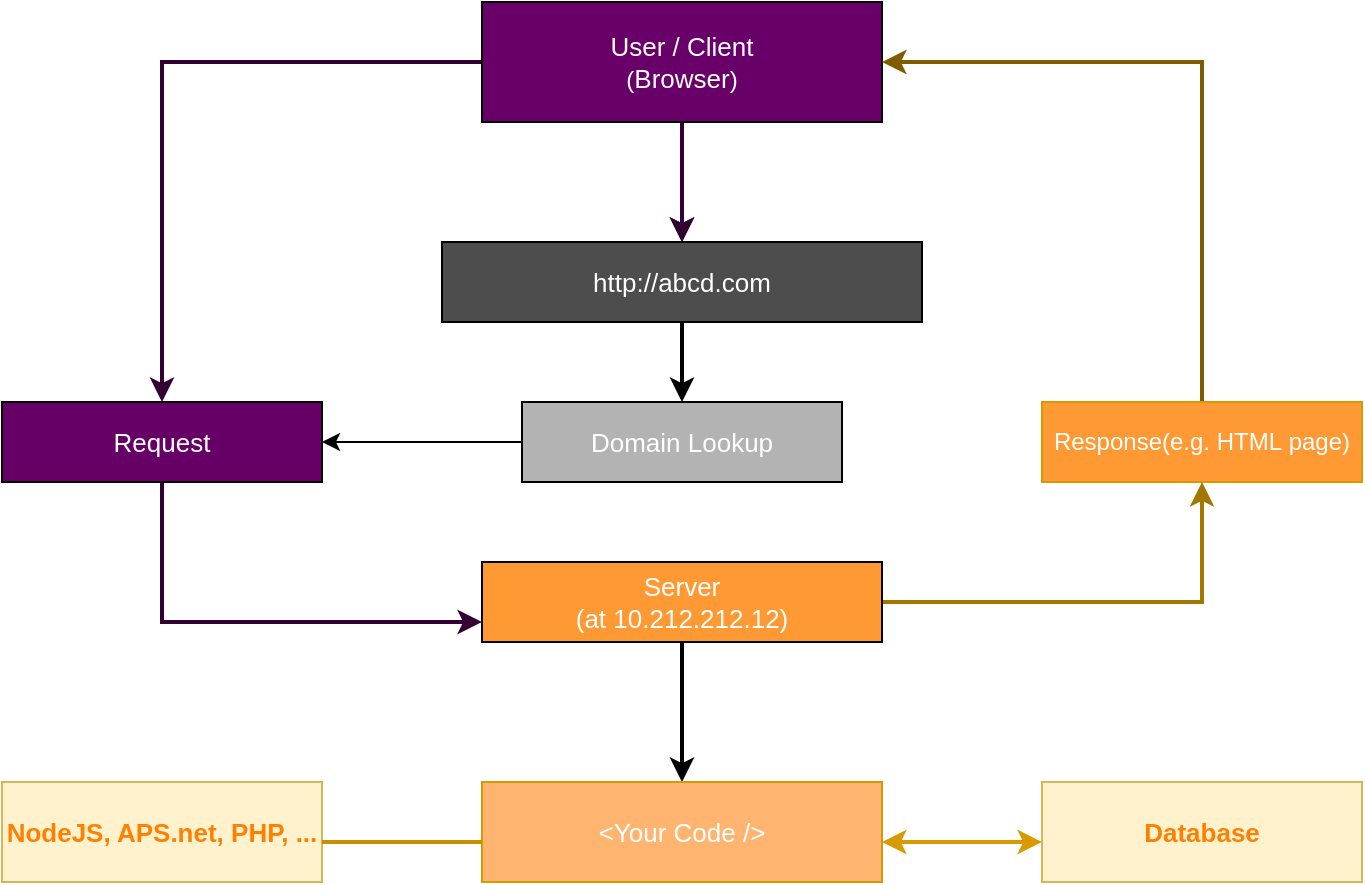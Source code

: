 <mxfile version="18.0.2" type="github">
  <diagram id="kgpKYQtTHZ0yAKxKKP6v" name="Page-1">
    <mxGraphModel dx="782" dy="468" grid="1" gridSize="10" guides="1" tooltips="1" connect="1" arrows="1" fold="1" page="1" pageScale="1" pageWidth="850" pageHeight="1100" math="0" shadow="0">
      <root>
        <mxCell id="0" />
        <mxCell id="1" parent="0" />
        <mxCell id="v9KAxq6xR9OopSHGzDlh-16" value="" style="edgeStyle=orthogonalEdgeStyle;rounded=0;orthogonalLoop=1;jettySize=auto;html=1;strokeWidth=2;" edge="1" parent="1" source="v9KAxq6xR9OopSHGzDlh-1" target="v9KAxq6xR9OopSHGzDlh-2">
          <mxGeometry relative="1" as="geometry" />
        </mxCell>
        <mxCell id="v9KAxq6xR9OopSHGzDlh-19" value="" style="edgeStyle=orthogonalEdgeStyle;rounded=0;orthogonalLoop=1;jettySize=auto;html=1;entryX=0.5;entryY=0;entryDx=0;entryDy=0;strokeColor=#330033;strokeWidth=2;" edge="1" parent="1" source="v9KAxq6xR9OopSHGzDlh-1" target="v9KAxq6xR9OopSHGzDlh-7">
          <mxGeometry relative="1" as="geometry">
            <mxPoint x="140" y="70" as="targetPoint" />
          </mxGeometry>
        </mxCell>
        <mxCell id="v9KAxq6xR9OopSHGzDlh-33" value="" style="edgeStyle=orthogonalEdgeStyle;rounded=0;orthogonalLoop=1;jettySize=auto;html=1;fontFamily=Helvetica;fontSize=13;fontColor=#FFFFFF;strokeColor=#330033;strokeWidth=2;" edge="1" parent="1" source="v9KAxq6xR9OopSHGzDlh-1" target="v9KAxq6xR9OopSHGzDlh-2">
          <mxGeometry relative="1" as="geometry" />
        </mxCell>
        <mxCell id="v9KAxq6xR9OopSHGzDlh-1" value="&lt;font style=&quot;font-size: 13px;&quot;&gt;User / Client&lt;br&gt;&lt;/font&gt;(&lt;font style=&quot;font-size: 13px;&quot;&gt;Browser&lt;/font&gt;)" style="rounded=0;whiteSpace=wrap;html=1;gradientColor=none;fillColor=#690069;fontColor=#FFFFFF;fontFamily=Helvetica;" vertex="1" parent="1">
          <mxGeometry x="280" y="40" width="200" height="60" as="geometry" />
        </mxCell>
        <mxCell id="v9KAxq6xR9OopSHGzDlh-14" value="" style="edgeStyle=orthogonalEdgeStyle;rounded=0;orthogonalLoop=1;jettySize=auto;html=1;strokeWidth=2;" edge="1" parent="1" source="v9KAxq6xR9OopSHGzDlh-2" target="v9KAxq6xR9OopSHGzDlh-3">
          <mxGeometry relative="1" as="geometry" />
        </mxCell>
        <mxCell id="v9KAxq6xR9OopSHGzDlh-2" value="&lt;font style=&quot;font-size: 13px;&quot;&gt;http://abcd.com&lt;/font&gt;" style="rounded=0;whiteSpace=wrap;html=1;fillColor=#4D4D4D;fontColor=#FFFFFF;" vertex="1" parent="1">
          <mxGeometry x="260" y="160" width="240" height="40" as="geometry" />
        </mxCell>
        <mxCell id="v9KAxq6xR9OopSHGzDlh-17" value="" style="edgeStyle=orthogonalEdgeStyle;rounded=0;orthogonalLoop=1;jettySize=auto;html=1;" edge="1" parent="1" source="v9KAxq6xR9OopSHGzDlh-3" target="v9KAxq6xR9OopSHGzDlh-7">
          <mxGeometry relative="1" as="geometry" />
        </mxCell>
        <mxCell id="v9KAxq6xR9OopSHGzDlh-3" value="&lt;font style=&quot;font-size: 13px;&quot; color=&quot;#ffffff&quot;&gt;Domain Lookup&lt;/font&gt;" style="rounded=0;whiteSpace=wrap;html=1;fillColor=#B3B3B3;" vertex="1" parent="1">
          <mxGeometry x="300" y="240" width="160" height="40" as="geometry" />
        </mxCell>
        <mxCell id="v9KAxq6xR9OopSHGzDlh-22" value="" style="edgeStyle=orthogonalEdgeStyle;rounded=0;orthogonalLoop=1;jettySize=auto;html=1;entryX=0;entryY=0.75;entryDx=0;entryDy=0;strokeColor=#330033;strokeWidth=2;" edge="1" parent="1" source="v9KAxq6xR9OopSHGzDlh-7" target="v9KAxq6xR9OopSHGzDlh-9">
          <mxGeometry relative="1" as="geometry">
            <mxPoint x="120" y="350" as="targetPoint" />
            <Array as="points">
              <mxPoint x="120" y="350" />
            </Array>
          </mxGeometry>
        </mxCell>
        <mxCell id="v9KAxq6xR9OopSHGzDlh-7" value="&lt;font style=&quot;font-size: 13px;&quot;&gt;Request&lt;/font&gt;" style="rounded=0;whiteSpace=wrap;html=1;fillColor=#660066;fontColor=#FFFFFF;" vertex="1" parent="1">
          <mxGeometry x="40" y="240" width="160" height="40" as="geometry" />
        </mxCell>
        <mxCell id="v9KAxq6xR9OopSHGzDlh-26" style="edgeStyle=orthogonalEdgeStyle;rounded=0;orthogonalLoop=1;jettySize=auto;html=1;entryX=1;entryY=0.5;entryDx=0;entryDy=0;fillColor=#ffe6cc;strokeColor=#805C00;strokeWidth=2;" edge="1" parent="1" source="v9KAxq6xR9OopSHGzDlh-8" target="v9KAxq6xR9OopSHGzDlh-1">
          <mxGeometry relative="1" as="geometry">
            <Array as="points">
              <mxPoint x="640" y="70" />
            </Array>
          </mxGeometry>
        </mxCell>
        <mxCell id="v9KAxq6xR9OopSHGzDlh-8" value="&lt;font style=&quot;font-size: 12px;&quot; color=&quot;#ffffff&quot;&gt;Response(e.g.&amp;nbsp;HTML&amp;nbsp;page)&lt;/font&gt;" style="rounded=0;whiteSpace=wrap;html=1;fillColor=#FF9933;strokeColor=#d79b00;" vertex="1" parent="1">
          <mxGeometry x="560" y="240" width="160" height="40" as="geometry" />
        </mxCell>
        <mxCell id="v9KAxq6xR9OopSHGzDlh-11" value="" style="edgeStyle=orthogonalEdgeStyle;rounded=0;orthogonalLoop=1;jettySize=auto;html=1;strokeWidth=2;" edge="1" parent="1" source="v9KAxq6xR9OopSHGzDlh-9" target="v9KAxq6xR9OopSHGzDlh-10">
          <mxGeometry relative="1" as="geometry" />
        </mxCell>
        <mxCell id="v9KAxq6xR9OopSHGzDlh-23" style="edgeStyle=orthogonalEdgeStyle;rounded=0;orthogonalLoop=1;jettySize=auto;html=1;entryX=0.5;entryY=1;entryDx=0;entryDy=0;fillColor=#ffe6cc;strokeColor=#A37600;strokeWidth=2;" edge="1" parent="1" source="v9KAxq6xR9OopSHGzDlh-9" target="v9KAxq6xR9OopSHGzDlh-8">
          <mxGeometry relative="1" as="geometry" />
        </mxCell>
        <mxCell id="v9KAxq6xR9OopSHGzDlh-9" value="&lt;font style=&quot;font-size: 13px;&quot;&gt;Server&lt;br&gt;&lt;/font&gt;&lt;font style=&quot;font-size: 13px;&quot;&gt;(at 10.212.212.12)&lt;/font&gt;" style="rounded=0;whiteSpace=wrap;html=1;fillColor=#FF9933;fontColor=#FFFFFF;" vertex="1" parent="1">
          <mxGeometry x="280" y="320" width="200" height="40" as="geometry" />
        </mxCell>
        <mxCell id="v9KAxq6xR9OopSHGzDlh-10" value="&lt;font style=&quot;font-size: 13px;&quot; color=&quot;#ffffff&quot;&gt;&amp;lt;Your Code /&amp;gt;&lt;/font&gt;" style="rounded=0;whiteSpace=wrap;html=1;fillColor=#FFB570;strokeColor=#d79b00;" vertex="1" parent="1">
          <mxGeometry x="280" y="430" width="200" height="50" as="geometry" />
        </mxCell>
        <mxCell id="v9KAxq6xR9OopSHGzDlh-12" value="&lt;font color=&quot;#ff8000&quot; style=&quot;font-size: 13px;&quot;&gt;&lt;b&gt;Database&lt;/b&gt;&lt;/font&gt;" style="rounded=0;whiteSpace=wrap;html=1;fillColor=#fff2cc;strokeColor=#d6b656;fontColor=#FFFFFF;" vertex="1" parent="1">
          <mxGeometry x="560" y="430" width="160" height="50" as="geometry" />
        </mxCell>
        <mxCell id="v9KAxq6xR9OopSHGzDlh-13" value="&lt;b&gt;&lt;font style=&quot;font-size: 13px;&quot;&gt;NodeJS, APS.net, PHP, ...&lt;/font&gt;&lt;/b&gt;" style="rounded=0;whiteSpace=wrap;html=1;fillColor=#fff2cc;strokeColor=#d6b656;fontColor=#FF8000;" vertex="1" parent="1">
          <mxGeometry x="40" y="430" width="160" height="50" as="geometry" />
        </mxCell>
        <mxCell id="v9KAxq6xR9OopSHGzDlh-29" value="" style="endArrow=none;html=1;rounded=0;fillColor=#ffe6cc;strokeColor=#C78F00;strokeWidth=2;" edge="1" parent="1">
          <mxGeometry width="50" height="50" relative="1" as="geometry">
            <mxPoint x="200" y="460" as="sourcePoint" />
            <mxPoint x="280" y="460" as="targetPoint" />
          </mxGeometry>
        </mxCell>
        <mxCell id="v9KAxq6xR9OopSHGzDlh-30" value="" style="endArrow=classic;startArrow=classic;html=1;rounded=0;fillColor=#ffe6cc;strokeColor=#d79b00;strokeWidth=2;" edge="1" parent="1">
          <mxGeometry width="50" height="50" relative="1" as="geometry">
            <mxPoint x="480" y="460" as="sourcePoint" />
            <mxPoint x="560" y="460" as="targetPoint" />
            <Array as="points" />
          </mxGeometry>
        </mxCell>
      </root>
    </mxGraphModel>
  </diagram>
</mxfile>
